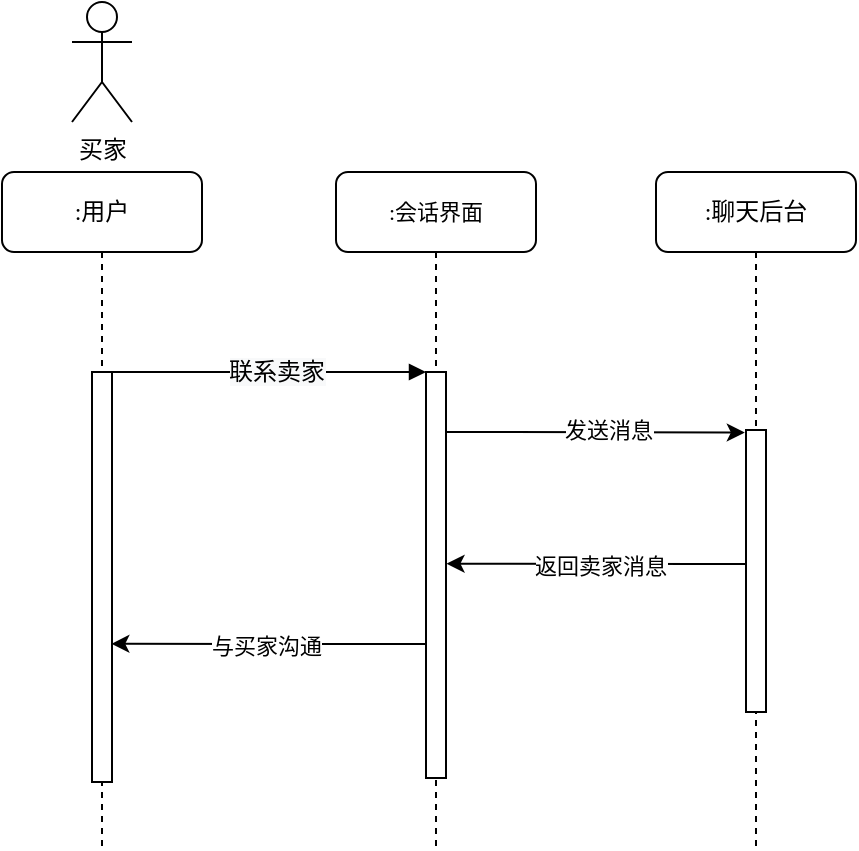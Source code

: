 <mxfile version="17.4.5" type="github">
  <diagram id="tk6rihhnIVDETbvAgUTu" name="第 1 页">
    <mxGraphModel dx="863" dy="464" grid="0" gridSize="10" guides="1" tooltips="1" connect="1" arrows="1" fold="1" page="1" pageScale="1" pageWidth="1169" pageHeight="827" math="0" shadow="0">
      <root>
        <mxCell id="0" />
        <mxCell id="1" parent="0" />
        <mxCell id="GFKTN1XEtl8pyvi_96BX-1" value="&lt;font style=&quot;font-size: 11px ; line-height: 1.2&quot;&gt;:会话界面&lt;/font&gt;" style="shape=umlLifeline;perimeter=lifelinePerimeter;whiteSpace=wrap;html=1;container=1;collapsible=0;recursiveResize=0;outlineConnect=0;rounded=1;shadow=0;comic=0;labelBackgroundColor=none;strokeWidth=1;fontFamily=Verdana;fontSize=12;align=center;" vertex="1" parent="1">
          <mxGeometry x="344" y="207" width="100" height="337" as="geometry" />
        </mxCell>
        <mxCell id="GFKTN1XEtl8pyvi_96BX-2" value="" style="html=1;points=[];perimeter=orthogonalPerimeter;rounded=0;shadow=0;comic=0;labelBackgroundColor=none;strokeWidth=1;fontFamily=Verdana;fontSize=12;align=center;" vertex="1" parent="GFKTN1XEtl8pyvi_96BX-1">
          <mxGeometry x="45" y="100" width="10" height="203" as="geometry" />
        </mxCell>
        <mxCell id="GFKTN1XEtl8pyvi_96BX-3" value=":聊天后台" style="shape=umlLifeline;perimeter=lifelinePerimeter;whiteSpace=wrap;html=1;container=1;collapsible=0;recursiveResize=0;outlineConnect=0;rounded=1;shadow=0;comic=0;labelBackgroundColor=none;strokeWidth=1;fontFamily=Verdana;fontSize=12;align=center;" vertex="1" parent="1">
          <mxGeometry x="504" y="207" width="100" height="338" as="geometry" />
        </mxCell>
        <mxCell id="GFKTN1XEtl8pyvi_96BX-4" value="" style="html=1;points=[];perimeter=orthogonalPerimeter;rounded=0;shadow=0;comic=0;labelBackgroundColor=none;strokeWidth=1;fontFamily=Verdana;fontSize=12;align=center;" vertex="1" parent="GFKTN1XEtl8pyvi_96BX-3">
          <mxGeometry x="45" y="129" width="10" height="141" as="geometry" />
        </mxCell>
        <mxCell id="GFKTN1XEtl8pyvi_96BX-7" value=":用户" style="shape=umlLifeline;perimeter=lifelinePerimeter;whiteSpace=wrap;html=1;container=1;collapsible=0;recursiveResize=0;outlineConnect=0;rounded=1;shadow=0;comic=0;labelBackgroundColor=none;strokeWidth=1;fontFamily=Verdana;fontSize=12;align=center;" vertex="1" parent="1">
          <mxGeometry x="177" y="207" width="100" height="338" as="geometry" />
        </mxCell>
        <mxCell id="GFKTN1XEtl8pyvi_96BX-8" value="" style="html=1;points=[];perimeter=orthogonalPerimeter;rounded=0;shadow=0;comic=0;labelBackgroundColor=none;strokeWidth=1;fontFamily=Verdana;fontSize=12;align=center;" vertex="1" parent="GFKTN1XEtl8pyvi_96BX-7">
          <mxGeometry x="45" y="100" width="10" height="205" as="geometry" />
        </mxCell>
        <mxCell id="GFKTN1XEtl8pyvi_96BX-9" value="" style="html=1;verticalAlign=bottom;endArrow=block;entryX=0;entryY=0;labelBackgroundColor=none;fontFamily=Verdana;fontSize=12;edgeStyle=elbowEdgeStyle;elbow=vertical;" edge="1" parent="1" source="GFKTN1XEtl8pyvi_96BX-8" target="GFKTN1XEtl8pyvi_96BX-2">
          <mxGeometry x="-0.031" y="-57" relative="1" as="geometry">
            <mxPoint x="324" y="317" as="sourcePoint" />
            <mxPoint as="offset" />
          </mxGeometry>
        </mxCell>
        <mxCell id="GFKTN1XEtl8pyvi_96BX-10" value="&lt;span style=&quot;font-family: &amp;#34;verdana&amp;#34; ; font-size: 12px ; background-color: rgb(248 , 249 , 250)&quot;&gt;联系卖家&lt;/span&gt;" style="edgeLabel;html=1;align=center;verticalAlign=middle;resizable=0;points=[];" vertex="1" connectable="0" parent="GFKTN1XEtl8pyvi_96BX-9">
          <mxGeometry x="-0.185" y="-2" relative="1" as="geometry">
            <mxPoint x="18" y="-2" as="offset" />
          </mxGeometry>
        </mxCell>
        <mxCell id="GFKTN1XEtl8pyvi_96BX-12" style="edgeStyle=orthogonalEdgeStyle;rounded=0;orthogonalLoop=1;jettySize=auto;html=1;entryX=-0.059;entryY=0.009;entryDx=0;entryDy=0;entryPerimeter=0;" edge="1" parent="1" source="GFKTN1XEtl8pyvi_96BX-2" target="GFKTN1XEtl8pyvi_96BX-4">
          <mxGeometry relative="1" as="geometry">
            <Array as="points">
              <mxPoint x="432" y="337" />
              <mxPoint x="432" y="337" />
            </Array>
          </mxGeometry>
        </mxCell>
        <mxCell id="GFKTN1XEtl8pyvi_96BX-13" value="发送消息" style="edgeLabel;html=1;align=center;verticalAlign=middle;resizable=0;points=[];" vertex="1" connectable="0" parent="GFKTN1XEtl8pyvi_96BX-12">
          <mxGeometry x="0.077" y="1" relative="1" as="geometry">
            <mxPoint as="offset" />
          </mxGeometry>
        </mxCell>
        <mxCell id="GFKTN1XEtl8pyvi_96BX-16" value="买家" style="shape=umlActor;verticalLabelPosition=bottom;verticalAlign=top;html=1;outlineConnect=0;" vertex="1" parent="1">
          <mxGeometry x="212" y="122" width="30" height="60" as="geometry" />
        </mxCell>
        <mxCell id="GFKTN1XEtl8pyvi_96BX-19" style="edgeStyle=orthogonalEdgeStyle;rounded=0;orthogonalLoop=1;jettySize=auto;html=1;entryX=1.027;entryY=0.472;entryDx=0;entryDy=0;entryPerimeter=0;" edge="1" parent="1" source="GFKTN1XEtl8pyvi_96BX-4" target="GFKTN1XEtl8pyvi_96BX-2">
          <mxGeometry relative="1" as="geometry">
            <Array as="points">
              <mxPoint x="526" y="403" />
              <mxPoint x="526" y="403" />
            </Array>
          </mxGeometry>
        </mxCell>
        <mxCell id="GFKTN1XEtl8pyvi_96BX-20" value="返回卖家消息" style="edgeLabel;html=1;align=center;verticalAlign=middle;resizable=0;points=[];" vertex="1" connectable="0" parent="GFKTN1XEtl8pyvi_96BX-19">
          <mxGeometry x="0.194" relative="1" as="geometry">
            <mxPoint x="16" y="1" as="offset" />
          </mxGeometry>
        </mxCell>
        <mxCell id="GFKTN1XEtl8pyvi_96BX-21" style="edgeStyle=orthogonalEdgeStyle;rounded=0;orthogonalLoop=1;jettySize=auto;html=1;entryX=0.967;entryY=0.663;entryDx=0;entryDy=0;entryPerimeter=0;" edge="1" parent="1" source="GFKTN1XEtl8pyvi_96BX-2" target="GFKTN1XEtl8pyvi_96BX-8">
          <mxGeometry relative="1" as="geometry">
            <Array as="points">
              <mxPoint x="354" y="443" />
              <mxPoint x="354" y="443" />
            </Array>
          </mxGeometry>
        </mxCell>
        <mxCell id="GFKTN1XEtl8pyvi_96BX-22" value="与买家沟通" style="edgeLabel;html=1;align=center;verticalAlign=middle;resizable=0;points=[];" vertex="1" connectable="0" parent="GFKTN1XEtl8pyvi_96BX-21">
          <mxGeometry x="0.191" y="2" relative="1" as="geometry">
            <mxPoint x="13" y="-1" as="offset" />
          </mxGeometry>
        </mxCell>
      </root>
    </mxGraphModel>
  </diagram>
</mxfile>

